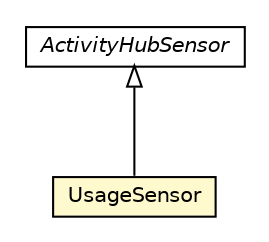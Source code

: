 #!/usr/local/bin/dot
#
# Class diagram 
# Generated by UMLGraph version R5_6-24-gf6e263 (http://www.umlgraph.org/)
#

digraph G {
	edge [fontname="Helvetica",fontsize=10,labelfontname="Helvetica",labelfontsize=10];
	node [fontname="Helvetica",fontsize=10,shape=plaintext];
	nodesep=0.25;
	ranksep=0.5;
	// org.universAAL.ontology.activityhub.UsageSensor
	c389822 [label=<<table title="org.universAAL.ontology.activityhub.UsageSensor" border="0" cellborder="1" cellspacing="0" cellpadding="2" port="p" bgcolor="lemonChiffon" href="./UsageSensor.html">
		<tr><td><table border="0" cellspacing="0" cellpadding="1">
<tr><td align="center" balign="center"> UsageSensor </td></tr>
		</table></td></tr>
		</table>>, URL="./UsageSensor.html", fontname="Helvetica", fontcolor="black", fontsize=10.0];
	// org.universAAL.ontology.activityhub.ActivityHubSensor
	c389846 [label=<<table title="org.universAAL.ontology.activityhub.ActivityHubSensor" border="0" cellborder="1" cellspacing="0" cellpadding="2" port="p" href="./ActivityHubSensor.html">
		<tr><td><table border="0" cellspacing="0" cellpadding="1">
<tr><td align="center" balign="center"><font face="Helvetica-Oblique"> ActivityHubSensor </font></td></tr>
		</table></td></tr>
		</table>>, URL="./ActivityHubSensor.html", fontname="Helvetica", fontcolor="black", fontsize=10.0];
	//org.universAAL.ontology.activityhub.UsageSensor extends org.universAAL.ontology.activityhub.ActivityHubSensor
	c389846:p -> c389822:p [dir=back,arrowtail=empty];
}

